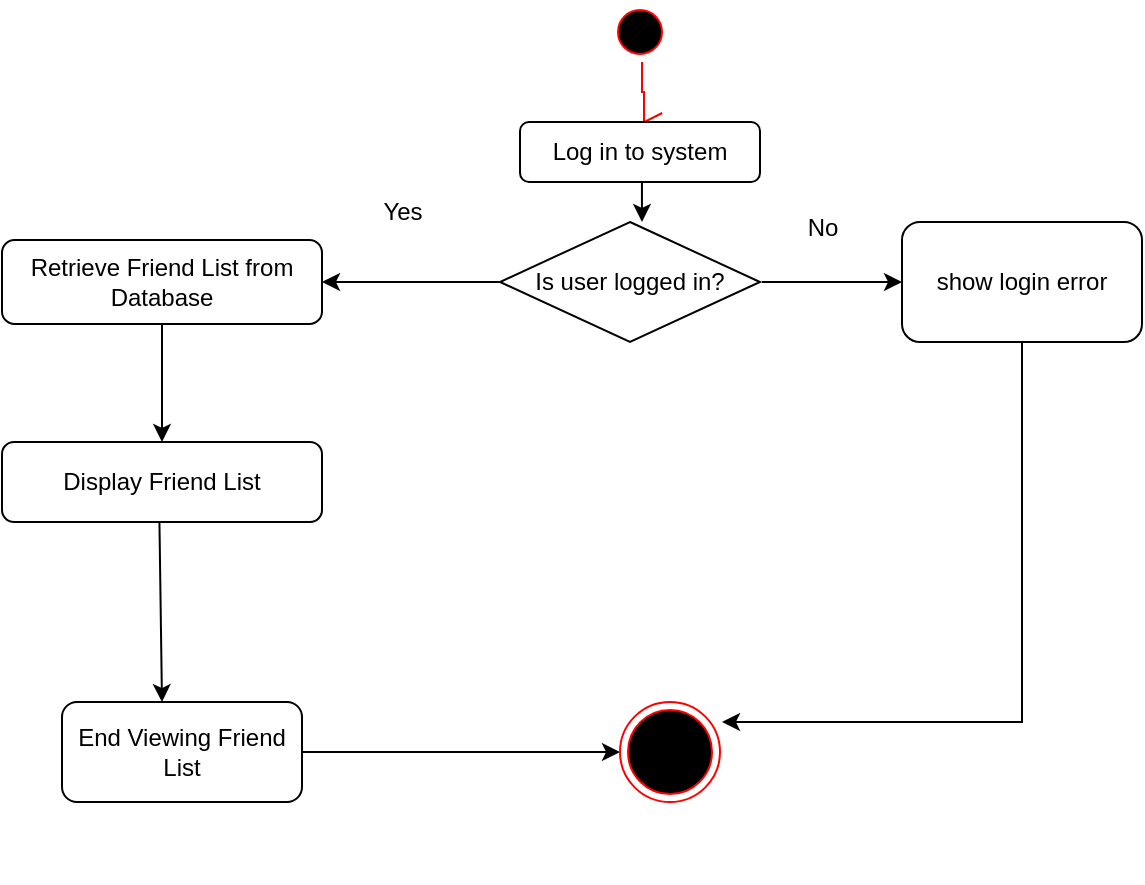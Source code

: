 <mxfile version="24.8.6">
  <diagram id="e_u2dvvKTpSE7GeCOZ3W" name="Page-1">
    <mxGraphModel dx="1050" dy="578" grid="1" gridSize="10" guides="1" tooltips="1" connect="1" arrows="1" fold="1" page="1" pageScale="1" pageWidth="827" pageHeight="1169" math="0" shadow="0">
      <root>
        <mxCell id="0" />
        <mxCell id="1" parent="0" />
        <mxCell id="cSsbPW50Kq6JUkMz0H1c-2" value="" style="ellipse;html=1;shape=startState;fillColor=#000000;strokeColor=#ff0000;" parent="1" vertex="1">
          <mxGeometry x="384" y="20" width="30" height="30" as="geometry" />
        </mxCell>
        <mxCell id="cSsbPW50Kq6JUkMz0H1c-3" value="" style="edgeStyle=orthogonalEdgeStyle;html=1;verticalAlign=bottom;endArrow=open;endSize=8;strokeColor=#ff0000;rounded=0;" parent="1" source="cSsbPW50Kq6JUkMz0H1c-2" edge="1">
          <mxGeometry relative="1" as="geometry">
            <mxPoint x="400" y="80" as="targetPoint" />
            <Array as="points">
              <mxPoint x="400" y="65" />
              <mxPoint x="401" y="65" />
            </Array>
          </mxGeometry>
        </mxCell>
        <mxCell id="cSsbPW50Kq6JUkMz0H1c-4" value="Log in to system" style="rounded=1;whiteSpace=wrap;html=1;" parent="1" vertex="1">
          <mxGeometry x="339" y="80" width="120" height="30" as="geometry" />
        </mxCell>
        <mxCell id="cSsbPW50Kq6JUkMz0H1c-5" value="Is user logged in?" style="rhombus;whiteSpace=wrap;html=1;" parent="1" vertex="1">
          <mxGeometry x="329" y="130" width="130" height="60" as="geometry" />
        </mxCell>
        <mxCell id="cSsbPW50Kq6JUkMz0H1c-7" value="" style="endArrow=classic;html=1;rounded=0;exitX=0.508;exitY=1;exitDx=0;exitDy=0;exitPerimeter=0;" parent="1" source="cSsbPW50Kq6JUkMz0H1c-4" edge="1">
          <mxGeometry width="50" height="50" relative="1" as="geometry">
            <mxPoint x="320" y="320" as="sourcePoint" />
            <mxPoint x="400" y="130" as="targetPoint" />
          </mxGeometry>
        </mxCell>
        <mxCell id="cSsbPW50Kq6JUkMz0H1c-8" value="" style="endArrow=classic;html=1;rounded=0;" parent="1" edge="1">
          <mxGeometry width="50" height="50" relative="1" as="geometry">
            <mxPoint x="330" y="160" as="sourcePoint" />
            <mxPoint x="240" y="160" as="targetPoint" />
          </mxGeometry>
        </mxCell>
        <mxCell id="cSsbPW50Kq6JUkMz0H1c-9" value="Retrieve Friend List from Database" style="rounded=1;whiteSpace=wrap;html=1;" parent="1" vertex="1">
          <mxGeometry x="80" y="139" width="160" height="42" as="geometry" />
        </mxCell>
        <mxCell id="cSsbPW50Kq6JUkMz0H1c-11" value="Display Friend List" style="rounded=1;whiteSpace=wrap;html=1;" parent="1" vertex="1">
          <mxGeometry x="80" y="240" width="160" height="40" as="geometry" />
        </mxCell>
        <mxCell id="cSsbPW50Kq6JUkMz0H1c-14" value="" style="endArrow=classic;html=1;rounded=0;exitX=0.5;exitY=1;exitDx=0;exitDy=0;exitPerimeter=0;" parent="1" source="cSsbPW50Kq6JUkMz0H1c-9" edge="1">
          <mxGeometry width="50" height="50" relative="1" as="geometry">
            <mxPoint x="160" y="300" as="sourcePoint" />
            <mxPoint x="160" y="240" as="targetPoint" />
          </mxGeometry>
        </mxCell>
        <mxCell id="cSsbPW50Kq6JUkMz0H1c-21" value="Yes" style="text;html=1;align=center;verticalAlign=middle;resizable=0;points=[];autosize=1;strokeColor=none;fillColor=none;" parent="1" vertex="1">
          <mxGeometry x="260" y="110" width="40" height="30" as="geometry" />
        </mxCell>
        <mxCell id="cSsbPW50Kq6JUkMz0H1c-36" value="" style="endArrow=classic;html=1;rounded=0;" parent="1" edge="1">
          <mxGeometry width="50" height="50" relative="1" as="geometry">
            <mxPoint x="460" y="160" as="sourcePoint" />
            <mxPoint x="530" y="160" as="targetPoint" />
          </mxGeometry>
        </mxCell>
        <mxCell id="cSsbPW50Kq6JUkMz0H1c-37" value="No" style="text;html=1;align=center;verticalAlign=middle;resizable=0;points=[];autosize=1;strokeColor=none;fillColor=none;" parent="1" vertex="1">
          <mxGeometry x="470" y="118" width="40" height="30" as="geometry" />
        </mxCell>
        <mxCell id="cSsbPW50Kq6JUkMz0H1c-38" value="show login error" style="rounded=1;whiteSpace=wrap;html=1;" parent="1" vertex="1">
          <mxGeometry x="530" y="130" width="120" height="60" as="geometry" />
        </mxCell>
        <mxCell id="cSsbPW50Kq6JUkMz0H1c-40" value="" style="ellipse;html=1;shape=endState;fillColor=#000000;strokeColor=#ff0000;" parent="1" vertex="1">
          <mxGeometry x="590" y="430" height="30" as="geometry" />
        </mxCell>
        <mxCell id="ILmRY9t9ikbFDp1ylnBZ-4" value="" style="endArrow=classic;html=1;rounded=0;exitX=0.492;exitY=1;exitDx=0;exitDy=0;exitPerimeter=0;entryX=0.5;entryY=0;entryDx=0;entryDy=0;" parent="1" source="cSsbPW50Kq6JUkMz0H1c-11" edge="1">
          <mxGeometry width="50" height="50" relative="1" as="geometry">
            <mxPoint x="160.05" y="360" as="sourcePoint" />
            <mxPoint x="160" y="370" as="targetPoint" />
          </mxGeometry>
        </mxCell>
        <mxCell id="8oVrIRrRadPJnCO46N0i-4" value="End Viewing Friend List" style="rounded=1;whiteSpace=wrap;html=1;" parent="1" vertex="1">
          <mxGeometry x="110" y="370" width="120" height="50" as="geometry" />
        </mxCell>
        <mxCell id="uljT96sFx1SeSEMwCfUZ-1" value="" style="endArrow=classic;html=1;rounded=0;entryX=0;entryY=0.5;entryDx=0;entryDy=0;exitX=1;exitY=0.5;exitDx=0;exitDy=0;" parent="1" source="8oVrIRrRadPJnCO46N0i-4" target="ILmRY9t9ikbFDp1ylnBZ-6" edge="1">
          <mxGeometry width="50" height="50" relative="1" as="geometry">
            <mxPoint x="200" y="460" as="sourcePoint" />
            <mxPoint x="560" y="815" as="targetPoint" />
            <Array as="points" />
          </mxGeometry>
        </mxCell>
        <mxCell id="ILmRY9t9ikbFDp1ylnBZ-6" value="" style="ellipse;html=1;shape=endState;fillColor=#000000;strokeColor=#ff0000;" parent="1" vertex="1">
          <mxGeometry x="389" y="370" width="50" height="50" as="geometry" />
        </mxCell>
        <mxCell id="OEbQiBnzaZh2S4P4qz-J-2" value="" style="endArrow=classic;html=1;rounded=0;exitX=0.5;exitY=1;exitDx=0;exitDy=0;exitPerimeter=0;" edge="1" parent="1" source="cSsbPW50Kq6JUkMz0H1c-38">
          <mxGeometry width="50" height="50" relative="1" as="geometry">
            <mxPoint x="470" y="400" as="sourcePoint" />
            <mxPoint x="440" y="380" as="targetPoint" />
            <Array as="points">
              <mxPoint x="590" y="380" />
            </Array>
          </mxGeometry>
        </mxCell>
      </root>
    </mxGraphModel>
  </diagram>
</mxfile>
